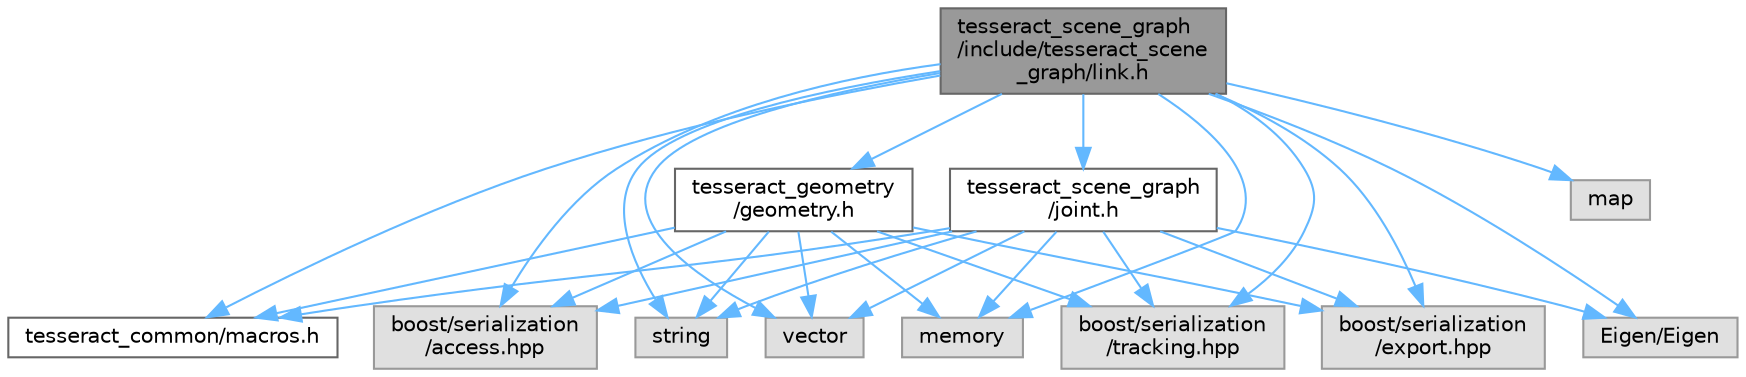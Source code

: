 digraph "tesseract_scene_graph/include/tesseract_scene_graph/link.h"
{
 // LATEX_PDF_SIZE
  bgcolor="transparent";
  edge [fontname=Helvetica,fontsize=10,labelfontname=Helvetica,labelfontsize=10];
  node [fontname=Helvetica,fontsize=10,shape=box,height=0.2,width=0.4];
  Node1 [label="tesseract_scene_graph\l/include/tesseract_scene\l_graph/link.h",height=0.2,width=0.4,color="gray40", fillcolor="grey60", style="filled", fontcolor="black",tooltip=" "];
  Node1 -> Node2 [color="steelblue1",style="solid"];
  Node2 [label="tesseract_common/macros.h",height=0.2,width=0.4,color="grey40", fillcolor="white", style="filled",URL="$de/d3c/macros_8h.html",tooltip="Common Tesseract Macros."];
  Node1 -> Node3 [color="steelblue1",style="solid"];
  Node3 [label="boost/serialization\l/access.hpp",height=0.2,width=0.4,color="grey60", fillcolor="#E0E0E0", style="filled",tooltip=" "];
  Node1 -> Node4 [color="steelblue1",style="solid"];
  Node4 [label="string",height=0.2,width=0.4,color="grey60", fillcolor="#E0E0E0", style="filled",tooltip=" "];
  Node1 -> Node5 [color="steelblue1",style="solid"];
  Node5 [label="vector",height=0.2,width=0.4,color="grey60", fillcolor="#E0E0E0", style="filled",tooltip=" "];
  Node1 -> Node6 [color="steelblue1",style="solid"];
  Node6 [label="map",height=0.2,width=0.4,color="grey60", fillcolor="#E0E0E0", style="filled",tooltip=" "];
  Node1 -> Node7 [color="steelblue1",style="solid"];
  Node7 [label="memory",height=0.2,width=0.4,color="grey60", fillcolor="#E0E0E0", style="filled",tooltip=" "];
  Node1 -> Node8 [color="steelblue1",style="solid"];
  Node8 [label="Eigen/Eigen",height=0.2,width=0.4,color="grey60", fillcolor="#E0E0E0", style="filled",tooltip=" "];
  Node1 -> Node9 [color="steelblue1",style="solid"];
  Node9 [label="tesseract_scene_graph\l/joint.h",height=0.2,width=0.4,color="grey40", fillcolor="white", style="filled",URL="$d4/d6d/tesseract__scene__graph_2include_2tesseract__scene__graph_2joint_8h.html",tooltip=" "];
  Node9 -> Node2 [color="steelblue1",style="solid"];
  Node9 -> Node3 [color="steelblue1",style="solid"];
  Node9 -> Node4 [color="steelblue1",style="solid"];
  Node9 -> Node5 [color="steelblue1",style="solid"];
  Node9 -> Node7 [color="steelblue1",style="solid"];
  Node9 -> Node8 [color="steelblue1",style="solid"];
  Node9 -> Node10 [color="steelblue1",style="solid"];
  Node10 [label="boost/serialization\l/export.hpp",height=0.2,width=0.4,color="grey60", fillcolor="#E0E0E0", style="filled",tooltip=" "];
  Node9 -> Node11 [color="steelblue1",style="solid"];
  Node11 [label="boost/serialization\l/tracking.hpp",height=0.2,width=0.4,color="grey60", fillcolor="#E0E0E0", style="filled",tooltip=" "];
  Node1 -> Node12 [color="steelblue1",style="solid"];
  Node12 [label="tesseract_geometry\l/geometry.h",height=0.2,width=0.4,color="grey40", fillcolor="white", style="filled",URL="$d0/da6/tesseract__geometry_2include_2tesseract__geometry_2geometry_8h.html",tooltip="Tesseract Geometries."];
  Node12 -> Node2 [color="steelblue1",style="solid"];
  Node12 -> Node3 [color="steelblue1",style="solid"];
  Node12 -> Node10 [color="steelblue1",style="solid"];
  Node12 -> Node7 [color="steelblue1",style="solid"];
  Node12 -> Node4 [color="steelblue1",style="solid"];
  Node12 -> Node5 [color="steelblue1",style="solid"];
  Node12 -> Node11 [color="steelblue1",style="solid"];
  Node1 -> Node10 [color="steelblue1",style="solid"];
  Node1 -> Node11 [color="steelblue1",style="solid"];
}
